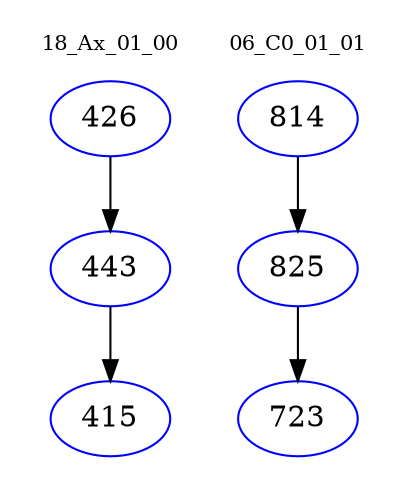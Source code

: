 digraph{
subgraph cluster_0 {
color = white
label = "18_Ax_01_00";
fontsize=10;
T0_426 [label="426", color="blue"]
T0_426 -> T0_443 [color="black"]
T0_443 [label="443", color="blue"]
T0_443 -> T0_415 [color="black"]
T0_415 [label="415", color="blue"]
}
subgraph cluster_1 {
color = white
label = "06_C0_01_01";
fontsize=10;
T1_814 [label="814", color="blue"]
T1_814 -> T1_825 [color="black"]
T1_825 [label="825", color="blue"]
T1_825 -> T1_723 [color="black"]
T1_723 [label="723", color="blue"]
}
}
